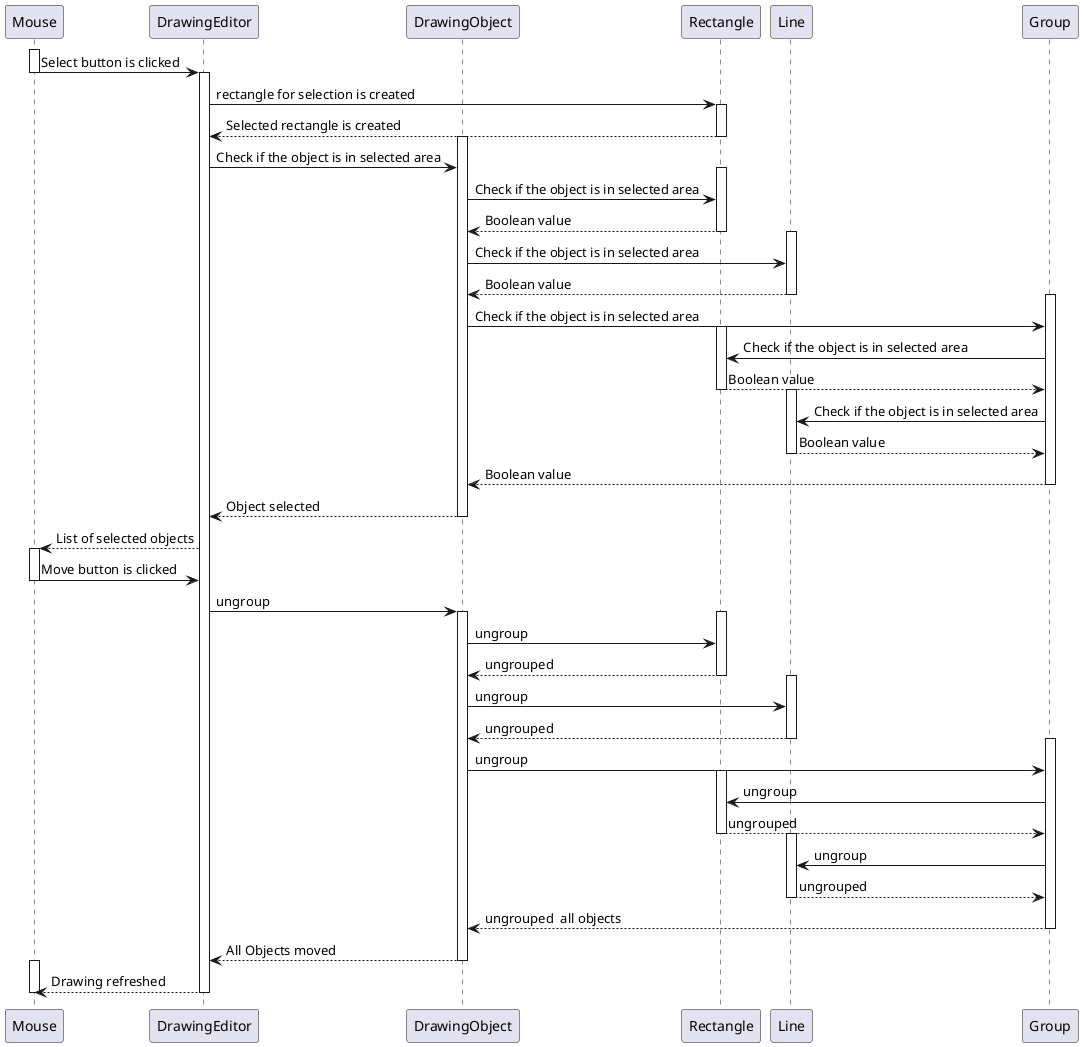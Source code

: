 @startuml

participant Mouse
participant DrawingEditor
participant DrawingObject
participant Rectangle
participant Line
participant Group

activate Mouse
Mouse -> DrawingEditor: Select button is clicked
deactivate Mouse

activate DrawingEditor
DrawingEditor -> Rectangle: rectangle for selection is created

activate Rectangle
Rectangle --> DrawingEditor: Selected rectangle is created
deactivate Rectangle

activate DrawingObject
DrawingEditor -> DrawingObject: Check if the object is in selected area

activate Rectangle
DrawingObject-> Rectangle: Check if the object is in selected area
Rectangle --> DrawingObject: Boolean value
deactivate Rectangle


activate Line
DrawingObject-> Line: Check if the object is in selected area
Line --> DrawingObject: Boolean value
deactivate Line

activate Group
DrawingObject-> Group: Check if the object is in selected area


activate Rectangle
Group-> Rectangle: Check if the object is in selected area
Rectangle --> Group: Boolean value
deactivate Rectangle


activate Line
Group-> Line: Check if the object is in selected area
Line --> Group: Boolean value
deactivate Line



Group --> DrawingObject: Boolean value
deactivate Group


DrawingObject --> DrawingEditor: Object selected
deactivate DrawingObject

DrawingEditor --> Mouse: List of selected objects
activate Mouse
Mouse -> DrawingEditor: Move button is clicked
deactivate Mouse
DrawingEditor -> DrawingObject: ungroup

activate DrawingObject
activate Rectangle
DrawingObject-> Rectangle: ungroup
Rectangle --> DrawingObject: ungrouped 
deactivate Rectangle


activate Line
DrawingObject-> Line: ungroup
Line --> DrawingObject: ungrouped 
deactivate Line

activate Group
DrawingObject-> Group: ungroup


activate Rectangle
Group-> Rectangle: ungroup
Rectangle --> Group: ungrouped 
deactivate Rectangle


activate Line
Group-> Line: ungroup
Line --> Group: ungrouped 
deactivate Line

Group --> DrawingObject: ungrouped  all objects
deactivate Group
DrawingObject --> DrawingEditor: All Objects moved
deactivate DrawingObject
activate Mouse
DrawingEditor --> Mouse: Drawing refreshed
deactivate Mouse

















deactivate DrawingEditor

@enduml
